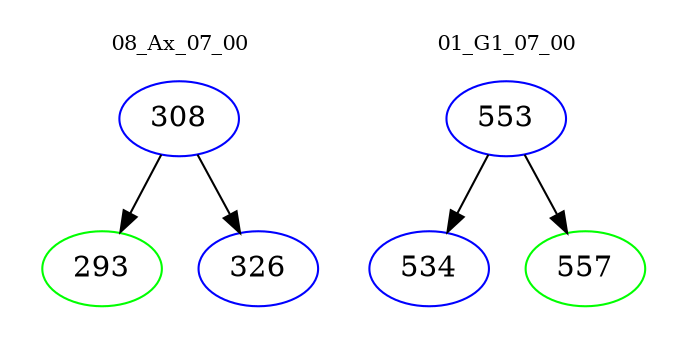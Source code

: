 digraph{
subgraph cluster_0 {
color = white
label = "08_Ax_07_00";
fontsize=10;
T0_308 [label="308", color="blue"]
T0_308 -> T0_293 [color="black"]
T0_293 [label="293", color="green"]
T0_308 -> T0_326 [color="black"]
T0_326 [label="326", color="blue"]
}
subgraph cluster_1 {
color = white
label = "01_G1_07_00";
fontsize=10;
T1_553 [label="553", color="blue"]
T1_553 -> T1_534 [color="black"]
T1_534 [label="534", color="blue"]
T1_553 -> T1_557 [color="black"]
T1_557 [label="557", color="green"]
}
}
